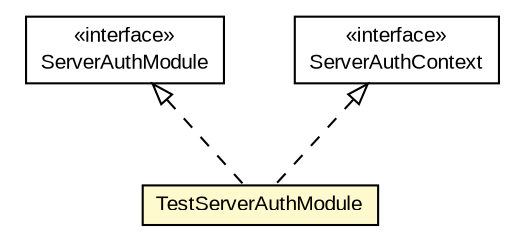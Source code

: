 #!/usr/local/bin/dot
#
# Class diagram 
# Generated by UMLGraph version R5_6-24-gf6e263 (http://www.umlgraph.org/)
#

digraph G {
	edge [fontname="arial",fontsize=10,labelfontname="arial",labelfontsize=10];
	node [fontname="arial",fontsize=10,shape=plaintext];
	nodesep=0.25;
	ranksep=0.5;
	// net.trajano.auth.TestServerAuthModule
	c41 [label=<<table title="net.trajano.auth.TestServerAuthModule" border="0" cellborder="1" cellspacing="0" cellpadding="2" port="p" bgcolor="lemonChiffon" href="./TestServerAuthModule.html">
		<tr><td><table border="0" cellspacing="0" cellpadding="1">
<tr><td align="center" balign="center"> TestServerAuthModule </td></tr>
		</table></td></tr>
		</table>>, URL="./TestServerAuthModule.html", fontname="arial", fontcolor="black", fontsize=10.0];
	//net.trajano.auth.TestServerAuthModule implements javax.security.auth.message.module.ServerAuthModule
	c46:p -> c41:p [dir=back,arrowtail=empty,style=dashed];
	//net.trajano.auth.TestServerAuthModule implements javax.security.auth.message.config.ServerAuthContext
	c47:p -> c41:p [dir=back,arrowtail=empty,style=dashed];
	// javax.security.auth.message.module.ServerAuthModule
	c46 [label=<<table title="javax.security.auth.message.module.ServerAuthModule" border="0" cellborder="1" cellspacing="0" cellpadding="2" port="p" href="http://java.sun.com/j2se/1.4.2/docs/api/javax/security/auth/message/module/ServerAuthModule.html">
		<tr><td><table border="0" cellspacing="0" cellpadding="1">
<tr><td align="center" balign="center"> &#171;interface&#187; </td></tr>
<tr><td align="center" balign="center"> ServerAuthModule </td></tr>
		</table></td></tr>
		</table>>, URL="http://java.sun.com/j2se/1.4.2/docs/api/javax/security/auth/message/module/ServerAuthModule.html", fontname="arial", fontcolor="black", fontsize=10.0];
	// javax.security.auth.message.config.ServerAuthContext
	c47 [label=<<table title="javax.security.auth.message.config.ServerAuthContext" border="0" cellborder="1" cellspacing="0" cellpadding="2" port="p" href="http://java.sun.com/j2se/1.4.2/docs/api/javax/security/auth/message/config/ServerAuthContext.html">
		<tr><td><table border="0" cellspacing="0" cellpadding="1">
<tr><td align="center" balign="center"> &#171;interface&#187; </td></tr>
<tr><td align="center" balign="center"> ServerAuthContext </td></tr>
		</table></td></tr>
		</table>>, URL="http://java.sun.com/j2se/1.4.2/docs/api/javax/security/auth/message/config/ServerAuthContext.html", fontname="arial", fontcolor="black", fontsize=10.0];
}


